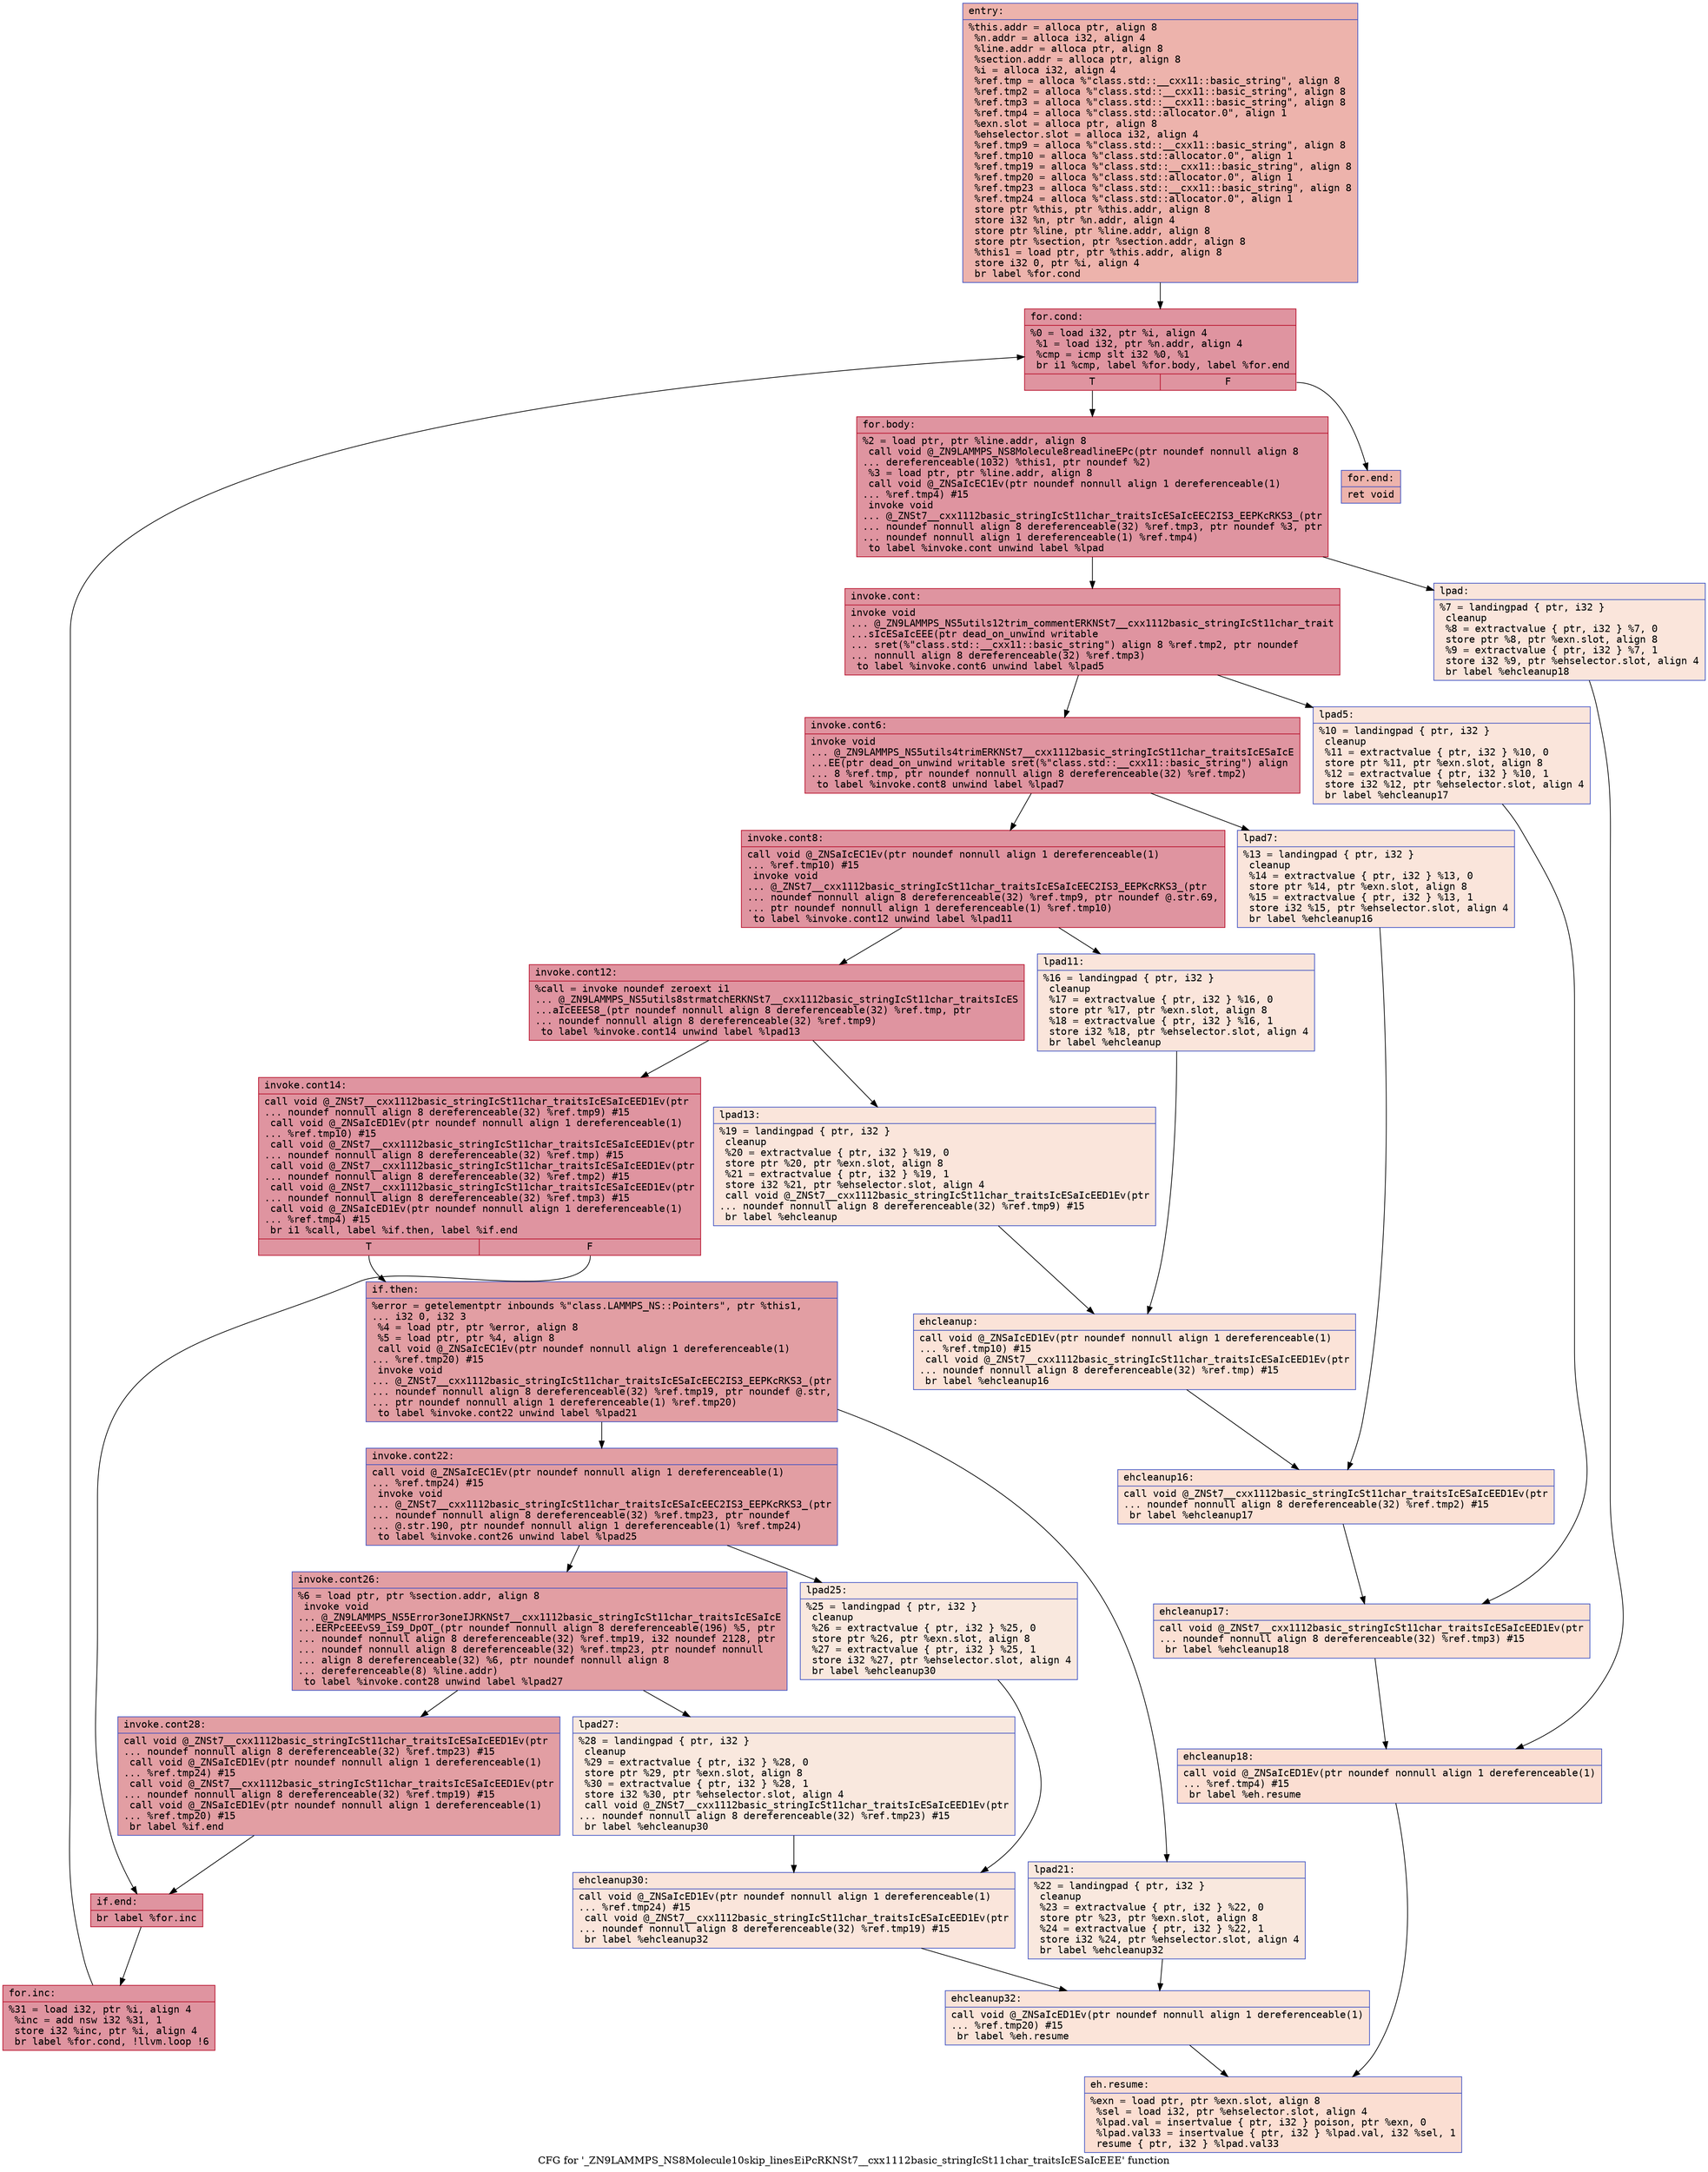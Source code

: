 digraph "CFG for '_ZN9LAMMPS_NS8Molecule10skip_linesEiPcRKNSt7__cxx1112basic_stringIcSt11char_traitsIcESaIcEEE' function" {
	label="CFG for '_ZN9LAMMPS_NS8Molecule10skip_linesEiPcRKNSt7__cxx1112basic_stringIcSt11char_traitsIcESaIcEEE' function";

	Node0x558e608ddf10 [shape=record,color="#3d50c3ff", style=filled, fillcolor="#d6524470" fontname="Courier",label="{entry:\l|  %this.addr = alloca ptr, align 8\l  %n.addr = alloca i32, align 4\l  %line.addr = alloca ptr, align 8\l  %section.addr = alloca ptr, align 8\l  %i = alloca i32, align 4\l  %ref.tmp = alloca %\"class.std::__cxx11::basic_string\", align 8\l  %ref.tmp2 = alloca %\"class.std::__cxx11::basic_string\", align 8\l  %ref.tmp3 = alloca %\"class.std::__cxx11::basic_string\", align 8\l  %ref.tmp4 = alloca %\"class.std::allocator.0\", align 1\l  %exn.slot = alloca ptr, align 8\l  %ehselector.slot = alloca i32, align 4\l  %ref.tmp9 = alloca %\"class.std::__cxx11::basic_string\", align 8\l  %ref.tmp10 = alloca %\"class.std::allocator.0\", align 1\l  %ref.tmp19 = alloca %\"class.std::__cxx11::basic_string\", align 8\l  %ref.tmp20 = alloca %\"class.std::allocator.0\", align 1\l  %ref.tmp23 = alloca %\"class.std::__cxx11::basic_string\", align 8\l  %ref.tmp24 = alloca %\"class.std::allocator.0\", align 1\l  store ptr %this, ptr %this.addr, align 8\l  store i32 %n, ptr %n.addr, align 4\l  store ptr %line, ptr %line.addr, align 8\l  store ptr %section, ptr %section.addr, align 8\l  %this1 = load ptr, ptr %this.addr, align 8\l  store i32 0, ptr %i, align 4\l  br label %for.cond\l}"];
	Node0x558e608ddf10 -> Node0x558e608e5890[tooltip="entry -> for.cond\nProbability 100.00%" ];
	Node0x558e608e5890 [shape=record,color="#b70d28ff", style=filled, fillcolor="#b70d2870" fontname="Courier",label="{for.cond:\l|  %0 = load i32, ptr %i, align 4\l  %1 = load i32, ptr %n.addr, align 4\l  %cmp = icmp slt i32 %0, %1\l  br i1 %cmp, label %for.body, label %for.end\l|{<s0>T|<s1>F}}"];
	Node0x558e608e5890:s0 -> Node0x558e608de400[tooltip="for.cond -> for.body\nProbability 96.88%" ];
	Node0x558e608e5890:s1 -> Node0x558e608de480[tooltip="for.cond -> for.end\nProbability 3.12%" ];
	Node0x558e608de400 [shape=record,color="#b70d28ff", style=filled, fillcolor="#b70d2870" fontname="Courier",label="{for.body:\l|  %2 = load ptr, ptr %line.addr, align 8\l  call void @_ZN9LAMMPS_NS8Molecule8readlineEPc(ptr noundef nonnull align 8\l... dereferenceable(1032) %this1, ptr noundef %2)\l  %3 = load ptr, ptr %line.addr, align 8\l  call void @_ZNSaIcEC1Ev(ptr noundef nonnull align 1 dereferenceable(1)\l... %ref.tmp4) #15\l  invoke void\l... @_ZNSt7__cxx1112basic_stringIcSt11char_traitsIcESaIcEEC2IS3_EEPKcRKS3_(ptr\l... noundef nonnull align 8 dereferenceable(32) %ref.tmp3, ptr noundef %3, ptr\l... noundef nonnull align 1 dereferenceable(1) %ref.tmp4)\l          to label %invoke.cont unwind label %lpad\l}"];
	Node0x558e608de400 -> Node0x558e608e61d0[tooltip="for.body -> invoke.cont\nProbability 100.00%" ];
	Node0x558e608de400 -> Node0x558e608e6220[tooltip="for.body -> lpad\nProbability 0.00%" ];
	Node0x558e608e61d0 [shape=record,color="#b70d28ff", style=filled, fillcolor="#b70d2870" fontname="Courier",label="{invoke.cont:\l|  invoke void\l... @_ZN9LAMMPS_NS5utils12trim_commentERKNSt7__cxx1112basic_stringIcSt11char_trait\l...sIcESaIcEEE(ptr dead_on_unwind writable\l... sret(%\"class.std::__cxx11::basic_string\") align 8 %ref.tmp2, ptr noundef\l... nonnull align 8 dereferenceable(32) %ref.tmp3)\l          to label %invoke.cont6 unwind label %lpad5\l}"];
	Node0x558e608e61d0 -> Node0x558e608e6180[tooltip="invoke.cont -> invoke.cont6\nProbability 100.00%" ];
	Node0x558e608e61d0 -> Node0x558e608e6490[tooltip="invoke.cont -> lpad5\nProbability 0.00%" ];
	Node0x558e608e6180 [shape=record,color="#b70d28ff", style=filled, fillcolor="#b70d2870" fontname="Courier",label="{invoke.cont6:\l|  invoke void\l... @_ZN9LAMMPS_NS5utils4trimERKNSt7__cxx1112basic_stringIcSt11char_traitsIcESaIcE\l...EE(ptr dead_on_unwind writable sret(%\"class.std::__cxx11::basic_string\") align\l... 8 %ref.tmp, ptr noundef nonnull align 8 dereferenceable(32) %ref.tmp2)\l          to label %invoke.cont8 unwind label %lpad7\l}"];
	Node0x558e608e6180 -> Node0x558e608e66c0[tooltip="invoke.cont6 -> invoke.cont8\nProbability 100.00%" ];
	Node0x558e608e6180 -> Node0x558e608e6740[tooltip="invoke.cont6 -> lpad7\nProbability 0.00%" ];
	Node0x558e608e66c0 [shape=record,color="#b70d28ff", style=filled, fillcolor="#b70d2870" fontname="Courier",label="{invoke.cont8:\l|  call void @_ZNSaIcEC1Ev(ptr noundef nonnull align 1 dereferenceable(1)\l... %ref.tmp10) #15\l  invoke void\l... @_ZNSt7__cxx1112basic_stringIcSt11char_traitsIcESaIcEEC2IS3_EEPKcRKS3_(ptr\l... noundef nonnull align 8 dereferenceable(32) %ref.tmp9, ptr noundef @.str.69,\l... ptr noundef nonnull align 1 dereferenceable(1) %ref.tmp10)\l          to label %invoke.cont12 unwind label %lpad11\l}"];
	Node0x558e608e66c0 -> Node0x558e608e6a40[tooltip="invoke.cont8 -> invoke.cont12\nProbability 100.00%" ];
	Node0x558e608e66c0 -> Node0x558e608e6ac0[tooltip="invoke.cont8 -> lpad11\nProbability 0.00%" ];
	Node0x558e608e6a40 [shape=record,color="#b70d28ff", style=filled, fillcolor="#b70d2870" fontname="Courier",label="{invoke.cont12:\l|  %call = invoke noundef zeroext i1\l... @_ZN9LAMMPS_NS5utils8strmatchERKNSt7__cxx1112basic_stringIcSt11char_traitsIcES\l...aIcEEES8_(ptr noundef nonnull align 8 dereferenceable(32) %ref.tmp, ptr\l... noundef nonnull align 8 dereferenceable(32) %ref.tmp9)\l          to label %invoke.cont14 unwind label %lpad13\l}"];
	Node0x558e608e6a40 -> Node0x558e608e69f0[tooltip="invoke.cont12 -> invoke.cont14\nProbability 100.00%" ];
	Node0x558e608e6a40 -> Node0x558e608e6cf0[tooltip="invoke.cont12 -> lpad13\nProbability 0.00%" ];
	Node0x558e608e69f0 [shape=record,color="#b70d28ff", style=filled, fillcolor="#b70d2870" fontname="Courier",label="{invoke.cont14:\l|  call void @_ZNSt7__cxx1112basic_stringIcSt11char_traitsIcESaIcEED1Ev(ptr\l... noundef nonnull align 8 dereferenceable(32) %ref.tmp9) #15\l  call void @_ZNSaIcED1Ev(ptr noundef nonnull align 1 dereferenceable(1)\l... %ref.tmp10) #15\l  call void @_ZNSt7__cxx1112basic_stringIcSt11char_traitsIcESaIcEED1Ev(ptr\l... noundef nonnull align 8 dereferenceable(32) %ref.tmp) #15\l  call void @_ZNSt7__cxx1112basic_stringIcSt11char_traitsIcESaIcEED1Ev(ptr\l... noundef nonnull align 8 dereferenceable(32) %ref.tmp2) #15\l  call void @_ZNSt7__cxx1112basic_stringIcSt11char_traitsIcESaIcEED1Ev(ptr\l... noundef nonnull align 8 dereferenceable(32) %ref.tmp3) #15\l  call void @_ZNSaIcED1Ev(ptr noundef nonnull align 1 dereferenceable(1)\l... %ref.tmp4) #15\l  br i1 %call, label %if.then, label %if.end\l|{<s0>T|<s1>F}}"];
	Node0x558e608e69f0:s0 -> Node0x558e608e75d0[tooltip="invoke.cont14 -> if.then\nProbability 50.00%" ];
	Node0x558e608e69f0:s1 -> Node0x558e608e7620[tooltip="invoke.cont14 -> if.end\nProbability 50.00%" ];
	Node0x558e608e75d0 [shape=record,color="#3d50c3ff", style=filled, fillcolor="#be242e70" fontname="Courier",label="{if.then:\l|  %error = getelementptr inbounds %\"class.LAMMPS_NS::Pointers\", ptr %this1,\l... i32 0, i32 3\l  %4 = load ptr, ptr %error, align 8\l  %5 = load ptr, ptr %4, align 8\l  call void @_ZNSaIcEC1Ev(ptr noundef nonnull align 1 dereferenceable(1)\l... %ref.tmp20) #15\l  invoke void\l... @_ZNSt7__cxx1112basic_stringIcSt11char_traitsIcESaIcEEC2IS3_EEPKcRKS3_(ptr\l... noundef nonnull align 8 dereferenceable(32) %ref.tmp19, ptr noundef @.str,\l... ptr noundef nonnull align 1 dereferenceable(1) %ref.tmp20)\l          to label %invoke.cont22 unwind label %lpad21\l}"];
	Node0x558e608e75d0 -> Node0x558e608e7aa0[tooltip="if.then -> invoke.cont22\nProbability 100.00%" ];
	Node0x558e608e75d0 -> Node0x558e608e7b20[tooltip="if.then -> lpad21\nProbability 0.00%" ];
	Node0x558e608e7aa0 [shape=record,color="#3d50c3ff", style=filled, fillcolor="#be242e70" fontname="Courier",label="{invoke.cont22:\l|  call void @_ZNSaIcEC1Ev(ptr noundef nonnull align 1 dereferenceable(1)\l... %ref.tmp24) #15\l  invoke void\l... @_ZNSt7__cxx1112basic_stringIcSt11char_traitsIcESaIcEEC2IS3_EEPKcRKS3_(ptr\l... noundef nonnull align 8 dereferenceable(32) %ref.tmp23, ptr noundef\l... @.str.190, ptr noundef nonnull align 1 dereferenceable(1) %ref.tmp24)\l          to label %invoke.cont26 unwind label %lpad25\l}"];
	Node0x558e608e7aa0 -> Node0x558e608e7e40[tooltip="invoke.cont22 -> invoke.cont26\nProbability 100.00%" ];
	Node0x558e608e7aa0 -> Node0x558e608e7e90[tooltip="invoke.cont22 -> lpad25\nProbability 0.00%" ];
	Node0x558e608e7e40 [shape=record,color="#3d50c3ff", style=filled, fillcolor="#be242e70" fontname="Courier",label="{invoke.cont26:\l|  %6 = load ptr, ptr %section.addr, align 8\l  invoke void\l... @_ZN9LAMMPS_NS5Error3oneIJRKNSt7__cxx1112basic_stringIcSt11char_traitsIcESaIcE\l...EERPcEEEvS9_iS9_DpOT_(ptr noundef nonnull align 8 dereferenceable(196) %5, ptr\l... noundef nonnull align 8 dereferenceable(32) %ref.tmp19, i32 noundef 2128, ptr\l... noundef nonnull align 8 dereferenceable(32) %ref.tmp23, ptr noundef nonnull\l... align 8 dereferenceable(32) %6, ptr noundef nonnull align 8\l... dereferenceable(8) %line.addr)\l          to label %invoke.cont28 unwind label %lpad27\l}"];
	Node0x558e608e7e40 -> Node0x558e608e7df0[tooltip="invoke.cont26 -> invoke.cont28\nProbability 100.00%" ];
	Node0x558e608e7e40 -> Node0x558e608e81d0[tooltip="invoke.cont26 -> lpad27\nProbability 0.00%" ];
	Node0x558e608e7df0 [shape=record,color="#3d50c3ff", style=filled, fillcolor="#be242e70" fontname="Courier",label="{invoke.cont28:\l|  call void @_ZNSt7__cxx1112basic_stringIcSt11char_traitsIcESaIcEED1Ev(ptr\l... noundef nonnull align 8 dereferenceable(32) %ref.tmp23) #15\l  call void @_ZNSaIcED1Ev(ptr noundef nonnull align 1 dereferenceable(1)\l... %ref.tmp24) #15\l  call void @_ZNSt7__cxx1112basic_stringIcSt11char_traitsIcESaIcEED1Ev(ptr\l... noundef nonnull align 8 dereferenceable(32) %ref.tmp19) #15\l  call void @_ZNSaIcED1Ev(ptr noundef nonnull align 1 dereferenceable(1)\l... %ref.tmp20) #15\l  br label %if.end\l}"];
	Node0x558e608e7df0 -> Node0x558e608e7620[tooltip="invoke.cont28 -> if.end\nProbability 100.00%" ];
	Node0x558e608e6220 [shape=record,color="#3d50c3ff", style=filled, fillcolor="#f4c5ad70" fontname="Courier",label="{lpad:\l|  %7 = landingpad \{ ptr, i32 \}\l          cleanup\l  %8 = extractvalue \{ ptr, i32 \} %7, 0\l  store ptr %8, ptr %exn.slot, align 8\l  %9 = extractvalue \{ ptr, i32 \} %7, 1\l  store i32 %9, ptr %ehselector.slot, align 4\l  br label %ehcleanup18\l}"];
	Node0x558e608e6220 -> Node0x558e608e8c00[tooltip="lpad -> ehcleanup18\nProbability 100.00%" ];
	Node0x558e608e6490 [shape=record,color="#3d50c3ff", style=filled, fillcolor="#f4c5ad70" fontname="Courier",label="{lpad5:\l|  %10 = landingpad \{ ptr, i32 \}\l          cleanup\l  %11 = extractvalue \{ ptr, i32 \} %10, 0\l  store ptr %11, ptr %exn.slot, align 8\l  %12 = extractvalue \{ ptr, i32 \} %10, 1\l  store i32 %12, ptr %ehselector.slot, align 4\l  br label %ehcleanup17\l}"];
	Node0x558e608e6490 -> Node0x558e608e8f70[tooltip="lpad5 -> ehcleanup17\nProbability 100.00%" ];
	Node0x558e608e6740 [shape=record,color="#3d50c3ff", style=filled, fillcolor="#f4c5ad70" fontname="Courier",label="{lpad7:\l|  %13 = landingpad \{ ptr, i32 \}\l          cleanup\l  %14 = extractvalue \{ ptr, i32 \} %13, 0\l  store ptr %14, ptr %exn.slot, align 8\l  %15 = extractvalue \{ ptr, i32 \} %13, 1\l  store i32 %15, ptr %ehselector.slot, align 4\l  br label %ehcleanup16\l}"];
	Node0x558e608e6740 -> Node0x558e608e9680[tooltip="lpad7 -> ehcleanup16\nProbability 100.00%" ];
	Node0x558e608e6ac0 [shape=record,color="#3d50c3ff", style=filled, fillcolor="#f4c5ad70" fontname="Courier",label="{lpad11:\l|  %16 = landingpad \{ ptr, i32 \}\l          cleanup\l  %17 = extractvalue \{ ptr, i32 \} %16, 0\l  store ptr %17, ptr %exn.slot, align 8\l  %18 = extractvalue \{ ptr, i32 \} %16, 1\l  store i32 %18, ptr %ehselector.slot, align 4\l  br label %ehcleanup\l}"];
	Node0x558e608e6ac0 -> Node0x558e608e9a30[tooltip="lpad11 -> ehcleanup\nProbability 100.00%" ];
	Node0x558e608e6cf0 [shape=record,color="#3d50c3ff", style=filled, fillcolor="#f4c5ad70" fontname="Courier",label="{lpad13:\l|  %19 = landingpad \{ ptr, i32 \}\l          cleanup\l  %20 = extractvalue \{ ptr, i32 \} %19, 0\l  store ptr %20, ptr %exn.slot, align 8\l  %21 = extractvalue \{ ptr, i32 \} %19, 1\l  store i32 %21, ptr %ehselector.slot, align 4\l  call void @_ZNSt7__cxx1112basic_stringIcSt11char_traitsIcESaIcEED1Ev(ptr\l... noundef nonnull align 8 dereferenceable(32) %ref.tmp9) #15\l  br label %ehcleanup\l}"];
	Node0x558e608e6cf0 -> Node0x558e608e9a30[tooltip="lpad13 -> ehcleanup\nProbability 100.00%" ];
	Node0x558e608e9a30 [shape=record,color="#3d50c3ff", style=filled, fillcolor="#f6bfa670" fontname="Courier",label="{ehcleanup:\l|  call void @_ZNSaIcED1Ev(ptr noundef nonnull align 1 dereferenceable(1)\l... %ref.tmp10) #15\l  call void @_ZNSt7__cxx1112basic_stringIcSt11char_traitsIcESaIcEED1Ev(ptr\l... noundef nonnull align 8 dereferenceable(32) %ref.tmp) #15\l  br label %ehcleanup16\l}"];
	Node0x558e608e9a30 -> Node0x558e608e9680[tooltip="ehcleanup -> ehcleanup16\nProbability 100.00%" ];
	Node0x558e608e9680 [shape=record,color="#3d50c3ff", style=filled, fillcolor="#f7bca170" fontname="Courier",label="{ehcleanup16:\l|  call void @_ZNSt7__cxx1112basic_stringIcSt11char_traitsIcESaIcEED1Ev(ptr\l... noundef nonnull align 8 dereferenceable(32) %ref.tmp2) #15\l  br label %ehcleanup17\l}"];
	Node0x558e608e9680 -> Node0x558e608e8f70[tooltip="ehcleanup16 -> ehcleanup17\nProbability 100.00%" ];
	Node0x558e608e8f70 [shape=record,color="#3d50c3ff", style=filled, fillcolor="#f7b99e70" fontname="Courier",label="{ehcleanup17:\l|  call void @_ZNSt7__cxx1112basic_stringIcSt11char_traitsIcESaIcEED1Ev(ptr\l... noundef nonnull align 8 dereferenceable(32) %ref.tmp3) #15\l  br label %ehcleanup18\l}"];
	Node0x558e608e8f70 -> Node0x558e608e8c00[tooltip="ehcleanup17 -> ehcleanup18\nProbability 100.00%" ];
	Node0x558e608e8c00 [shape=record,color="#3d50c3ff", style=filled, fillcolor="#f7b59970" fontname="Courier",label="{ehcleanup18:\l|  call void @_ZNSaIcED1Ev(ptr noundef nonnull align 1 dereferenceable(1)\l... %ref.tmp4) #15\l  br label %eh.resume\l}"];
	Node0x558e608e8c00 -> Node0x558e608ea620[tooltip="ehcleanup18 -> eh.resume\nProbability 100.00%" ];
	Node0x558e608e7b20 [shape=record,color="#3d50c3ff", style=filled, fillcolor="#f2cab570" fontname="Courier",label="{lpad21:\l|  %22 = landingpad \{ ptr, i32 \}\l          cleanup\l  %23 = extractvalue \{ ptr, i32 \} %22, 0\l  store ptr %23, ptr %exn.slot, align 8\l  %24 = extractvalue \{ ptr, i32 \} %22, 1\l  store i32 %24, ptr %ehselector.slot, align 4\l  br label %ehcleanup32\l}"];
	Node0x558e608e7b20 -> Node0x558e608ea970[tooltip="lpad21 -> ehcleanup32\nProbability 100.00%" ];
	Node0x558e608e7e90 [shape=record,color="#3d50c3ff", style=filled, fillcolor="#f2cab570" fontname="Courier",label="{lpad25:\l|  %25 = landingpad \{ ptr, i32 \}\l          cleanup\l  %26 = extractvalue \{ ptr, i32 \} %25, 0\l  store ptr %26, ptr %exn.slot, align 8\l  %27 = extractvalue \{ ptr, i32 \} %25, 1\l  store i32 %27, ptr %ehselector.slot, align 4\l  br label %ehcleanup30\l}"];
	Node0x558e608e7e90 -> Node0x558e608eace0[tooltip="lpad25 -> ehcleanup30\nProbability 100.00%" ];
	Node0x558e608e81d0 [shape=record,color="#3d50c3ff", style=filled, fillcolor="#f2cab570" fontname="Courier",label="{lpad27:\l|  %28 = landingpad \{ ptr, i32 \}\l          cleanup\l  %29 = extractvalue \{ ptr, i32 \} %28, 0\l  store ptr %29, ptr %exn.slot, align 8\l  %30 = extractvalue \{ ptr, i32 \} %28, 1\l  store i32 %30, ptr %ehselector.slot, align 4\l  call void @_ZNSt7__cxx1112basic_stringIcSt11char_traitsIcESaIcEED1Ev(ptr\l... noundef nonnull align 8 dereferenceable(32) %ref.tmp23) #15\l  br label %ehcleanup30\l}"];
	Node0x558e608e81d0 -> Node0x558e608eace0[tooltip="lpad27 -> ehcleanup30\nProbability 100.00%" ];
	Node0x558e608eace0 [shape=record,color="#3d50c3ff", style=filled, fillcolor="#f4c5ad70" fontname="Courier",label="{ehcleanup30:\l|  call void @_ZNSaIcED1Ev(ptr noundef nonnull align 1 dereferenceable(1)\l... %ref.tmp24) #15\l  call void @_ZNSt7__cxx1112basic_stringIcSt11char_traitsIcESaIcEED1Ev(ptr\l... noundef nonnull align 8 dereferenceable(32) %ref.tmp19) #15\l  br label %ehcleanup32\l}"];
	Node0x558e608eace0 -> Node0x558e608ea970[tooltip="ehcleanup30 -> ehcleanup32\nProbability 100.00%" ];
	Node0x558e608ea970 [shape=record,color="#3d50c3ff", style=filled, fillcolor="#f5c1a970" fontname="Courier",label="{ehcleanup32:\l|  call void @_ZNSaIcED1Ev(ptr noundef nonnull align 1 dereferenceable(1)\l... %ref.tmp20) #15\l  br label %eh.resume\l}"];
	Node0x558e608ea970 -> Node0x558e608ea620[tooltip="ehcleanup32 -> eh.resume\nProbability 100.00%" ];
	Node0x558e608e7620 [shape=record,color="#b70d28ff", style=filled, fillcolor="#b70d2870" fontname="Courier",label="{if.end:\l|  br label %for.inc\l}"];
	Node0x558e608e7620 -> Node0x558e608eb600[tooltip="if.end -> for.inc\nProbability 100.00%" ];
	Node0x558e608eb600 [shape=record,color="#b70d28ff", style=filled, fillcolor="#b70d2870" fontname="Courier",label="{for.inc:\l|  %31 = load i32, ptr %i, align 4\l  %inc = add nsw i32 %31, 1\l  store i32 %inc, ptr %i, align 4\l  br label %for.cond, !llvm.loop !6\l}"];
	Node0x558e608eb600 -> Node0x558e608e5890[tooltip="for.inc -> for.cond\nProbability 100.00%" ];
	Node0x558e608de480 [shape=record,color="#3d50c3ff", style=filled, fillcolor="#d6524470" fontname="Courier",label="{for.end:\l|  ret void\l}"];
	Node0x558e608ea620 [shape=record,color="#3d50c3ff", style=filled, fillcolor="#f7b59970" fontname="Courier",label="{eh.resume:\l|  %exn = load ptr, ptr %exn.slot, align 8\l  %sel = load i32, ptr %ehselector.slot, align 4\l  %lpad.val = insertvalue \{ ptr, i32 \} poison, ptr %exn, 0\l  %lpad.val33 = insertvalue \{ ptr, i32 \} %lpad.val, i32 %sel, 1\l  resume \{ ptr, i32 \} %lpad.val33\l}"];
}
